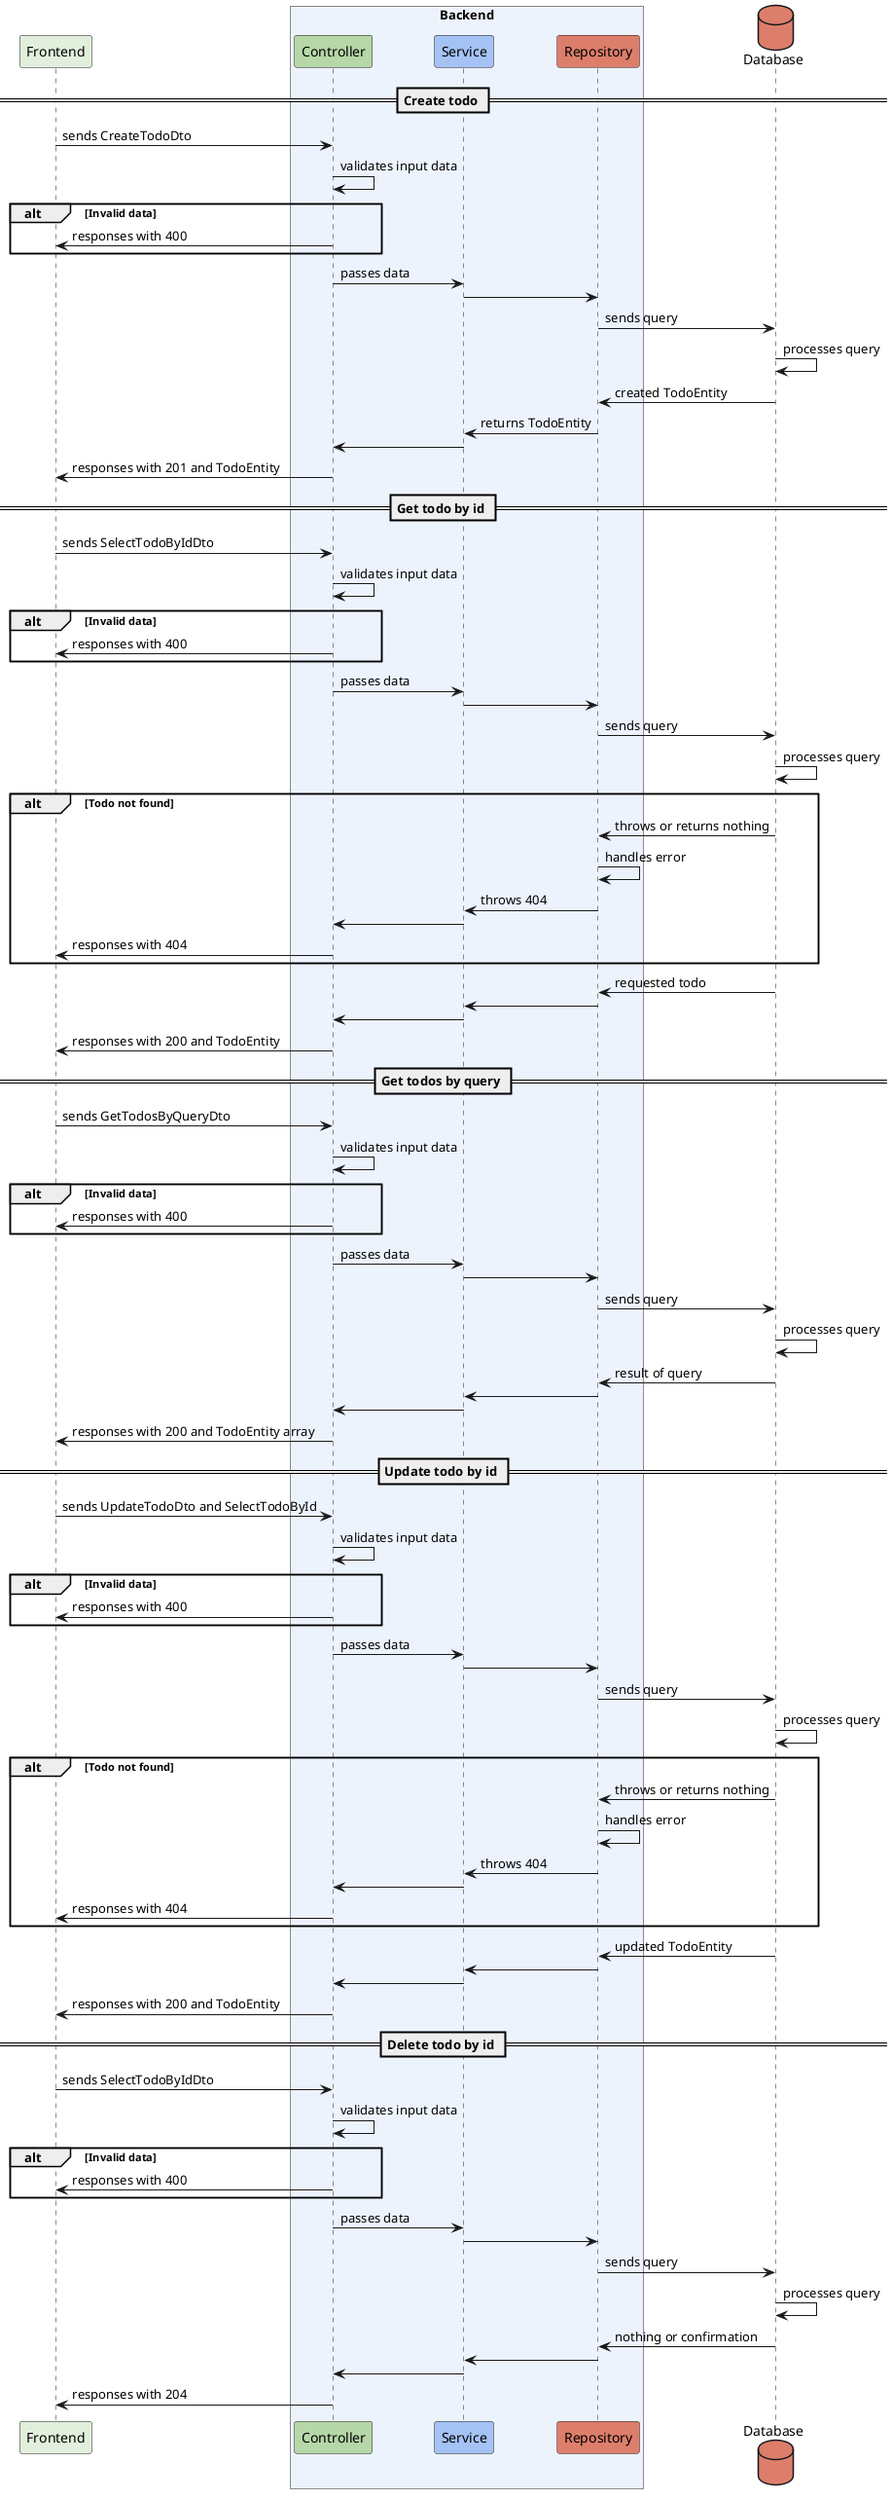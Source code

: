 @startuml sequences-backend

participant "Frontend" as f %lighten("#b6d7a8", 20)

box "Backend" %lighten("#a4c2f4", 20)
  participant "Controller" as bc #b6d7a8
  participant "Service" as bs #a4c2f4
  participant "Repository" as br #dd7e6b
end box

database "Database" as db #dd7e6b


== Create todo ==

f -> bc : sends CreateTodoDto

bc -> bc : validates input data

alt Invalid data
  bc -> f : responses with 400
end

bc -> bs : passes data
bs -> br
br -> db : sends query

db -> db : processes query
db -> br : created TodoEntity
br -> bs : returns TodoEntity
bs -> bc
bc -> f : responses with 201 and TodoEntity

== Get todo by id ==

f -> bc : sends SelectTodoByIdDto

bc -> bc : validates input data

alt Invalid data
  bc -> f : responses with 400
end

bc -> bs : passes data
bs -> br
br -> db : sends query

db -> db : processes query

alt Todo not found
  db -> br : throws or returns nothing
  br -> br : handles error
  br -> bs : throws 404
  bs -> bc
  bc -> f : responses with 404
end

db -> br : requested todo
br -> bs
bs -> bc
bc -> f : responses with 200 and TodoEntity

== Get todos by query ==

f -> bc : sends GetTodosByQueryDto

bc -> bc : validates input data

alt Invalid data
  bc -> f : responses with 400
end

bc -> bs : passes data
bs -> br
br -> db : sends query

db -> db : processes query

db -> br : result of query
br -> bs
bs -> bc
bc -> f : responses with 200 and TodoEntity array

== Update todo by id ==

f -> bc : sends UpdateTodoDto and SelectTodoById

bc -> bc : validates input data

alt Invalid data
  bc -> f : responses with 400
end

bc -> bs : passes data
bs -> br
br -> db : sends query

db -> db : processes query

alt Todo not found
  db -> br : throws or returns nothing
  br -> br : handles error
  br -> bs : throws 404
  bs -> bc
  bc -> f : responses with 404
end

db -> br : updated TodoEntity
br -> bs
bs -> bc
bc -> f : responses with 200 and TodoEntity

== Delete todo by id ==

f -> bc : sends SelectTodoByIdDto

bc -> bc : validates input data

alt Invalid data
  bc -> f : responses with 400
end

bc -> bs : passes data
bs -> br
br -> db : sends query

db -> db : processes query

db -> br : nothing or confirmation
br -> bs
bs -> bc
bc -> f : responses with 204

@enduml